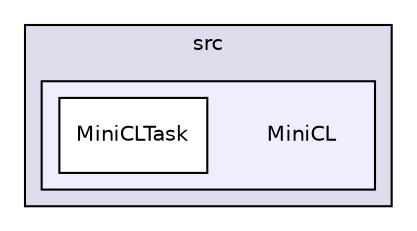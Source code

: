 digraph "bullet/bullet-2.82-r2704/src/MiniCL" {
  compound=true
  node [ fontsize="10", fontname="Helvetica"];
  edge [ labelfontsize="10", labelfontname="Helvetica"];
  subgraph clusterdir_68d7f8ba1985e704f0f5f20dc6f517a7 {
    graph [ bgcolor="#ddddee", pencolor="black", label="src" fontname="Helvetica", fontsize="10", URL="dir_68d7f8ba1985e704f0f5f20dc6f517a7.html"]
  subgraph clusterdir_bab2168879f8f81f580ffc3e986389f8 {
    graph [ bgcolor="#eeeeff", pencolor="black", label="" URL="dir_bab2168879f8f81f580ffc3e986389f8.html"];
    dir_bab2168879f8f81f580ffc3e986389f8 [shape=plaintext label="MiniCL"];
    dir_0d2ff2d5c2fbe2eab52c0b3390d36ab0 [shape=box label="MiniCLTask" color="black" fillcolor="white" style="filled" URL="dir_0d2ff2d5c2fbe2eab52c0b3390d36ab0.html"];
  }
  }
}
